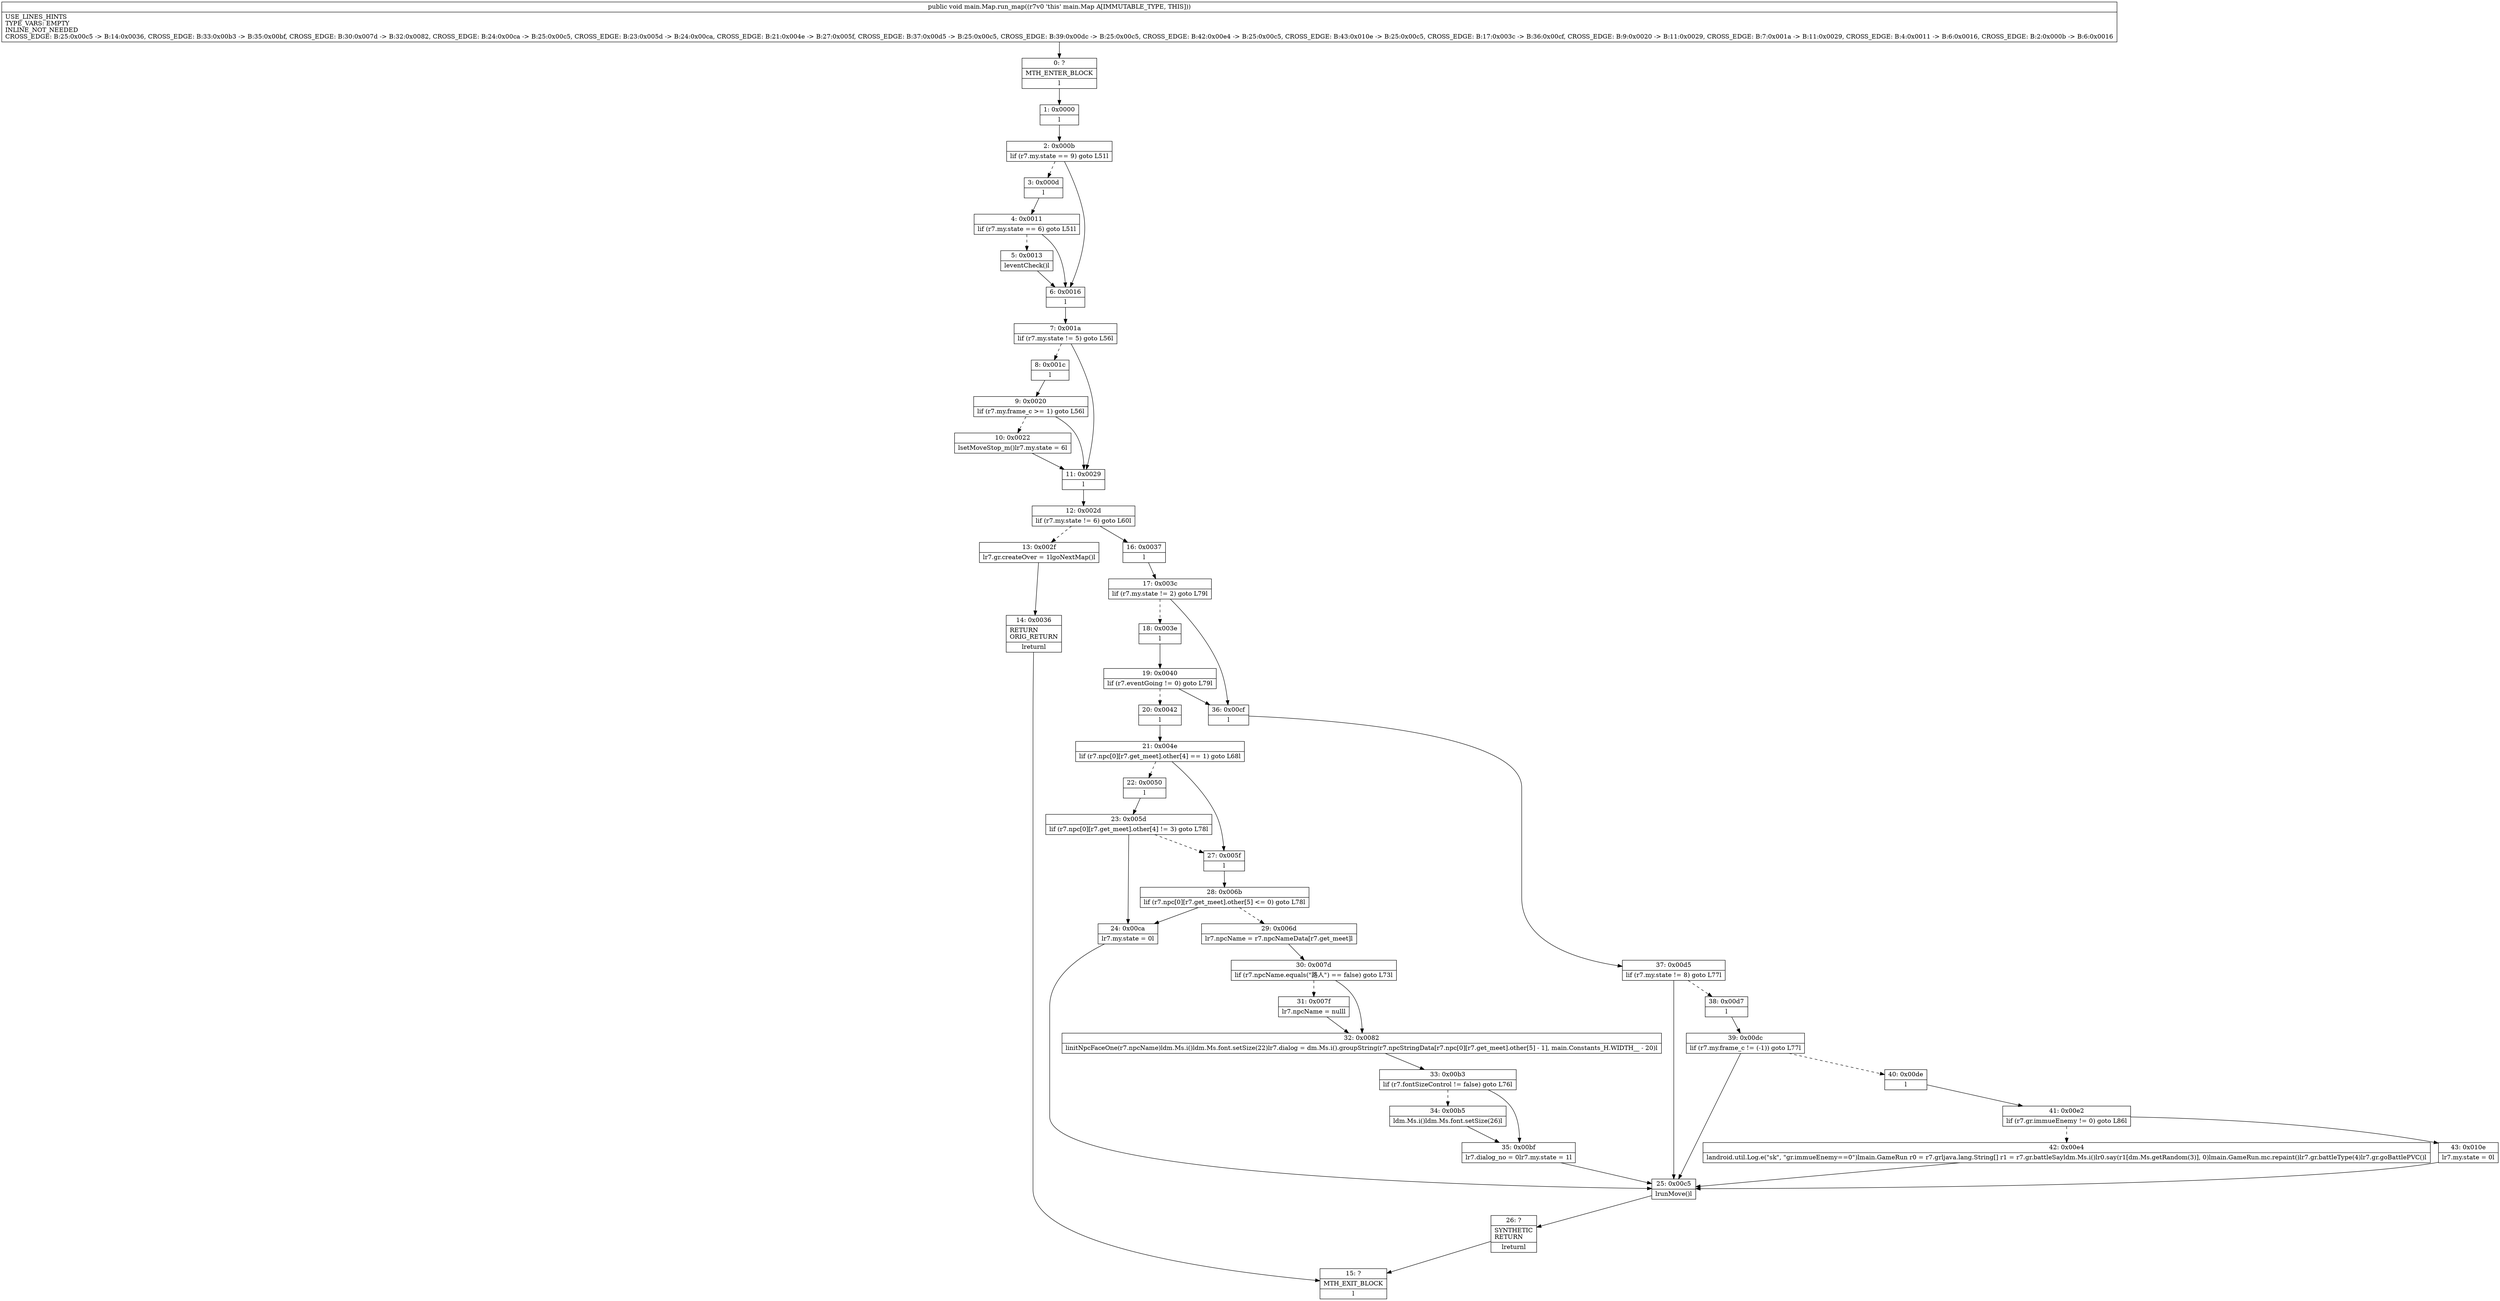digraph "CFG formain.Map.run_map()V" {
Node_0 [shape=record,label="{0\:\ ?|MTH_ENTER_BLOCK\l|l}"];
Node_1 [shape=record,label="{1\:\ 0x0000|l}"];
Node_2 [shape=record,label="{2\:\ 0x000b|lif (r7.my.state == 9) goto L51l}"];
Node_3 [shape=record,label="{3\:\ 0x000d|l}"];
Node_4 [shape=record,label="{4\:\ 0x0011|lif (r7.my.state == 6) goto L51l}"];
Node_5 [shape=record,label="{5\:\ 0x0013|leventCheck()l}"];
Node_6 [shape=record,label="{6\:\ 0x0016|l}"];
Node_7 [shape=record,label="{7\:\ 0x001a|lif (r7.my.state != 5) goto L56l}"];
Node_8 [shape=record,label="{8\:\ 0x001c|l}"];
Node_9 [shape=record,label="{9\:\ 0x0020|lif (r7.my.frame_c \>= 1) goto L56l}"];
Node_10 [shape=record,label="{10\:\ 0x0022|lsetMoveStop_m()lr7.my.state = 6l}"];
Node_11 [shape=record,label="{11\:\ 0x0029|l}"];
Node_12 [shape=record,label="{12\:\ 0x002d|lif (r7.my.state != 6) goto L60l}"];
Node_13 [shape=record,label="{13\:\ 0x002f|lr7.gr.createOver = 1lgoNextMap()l}"];
Node_14 [shape=record,label="{14\:\ 0x0036|RETURN\lORIG_RETURN\l|lreturnl}"];
Node_15 [shape=record,label="{15\:\ ?|MTH_EXIT_BLOCK\l|l}"];
Node_16 [shape=record,label="{16\:\ 0x0037|l}"];
Node_17 [shape=record,label="{17\:\ 0x003c|lif (r7.my.state != 2) goto L79l}"];
Node_18 [shape=record,label="{18\:\ 0x003e|l}"];
Node_19 [shape=record,label="{19\:\ 0x0040|lif (r7.eventGoing != 0) goto L79l}"];
Node_20 [shape=record,label="{20\:\ 0x0042|l}"];
Node_21 [shape=record,label="{21\:\ 0x004e|lif (r7.npc[0][r7.get_meet].other[4] == 1) goto L68l}"];
Node_22 [shape=record,label="{22\:\ 0x0050|l}"];
Node_23 [shape=record,label="{23\:\ 0x005d|lif (r7.npc[0][r7.get_meet].other[4] != 3) goto L78l}"];
Node_24 [shape=record,label="{24\:\ 0x00ca|lr7.my.state = 0l}"];
Node_25 [shape=record,label="{25\:\ 0x00c5|lrunMove()l}"];
Node_26 [shape=record,label="{26\:\ ?|SYNTHETIC\lRETURN\l|lreturnl}"];
Node_27 [shape=record,label="{27\:\ 0x005f|l}"];
Node_28 [shape=record,label="{28\:\ 0x006b|lif (r7.npc[0][r7.get_meet].other[5] \<= 0) goto L78l}"];
Node_29 [shape=record,label="{29\:\ 0x006d|lr7.npcName = r7.npcNameData[r7.get_meet]l}"];
Node_30 [shape=record,label="{30\:\ 0x007d|lif (r7.npcName.equals(\"路人\") == false) goto L73l}"];
Node_31 [shape=record,label="{31\:\ 0x007f|lr7.npcName = nulll}"];
Node_32 [shape=record,label="{32\:\ 0x0082|linitNpcFaceOne(r7.npcName)ldm.Ms.i()ldm.Ms.font.setSize(22)lr7.dialog = dm.Ms.i().groupString(r7.npcStringData[r7.npc[0][r7.get_meet].other[5] \- 1], main.Constants_H.WIDTH__ \- 20)l}"];
Node_33 [shape=record,label="{33\:\ 0x00b3|lif (r7.fontSizeControl != false) goto L76l}"];
Node_34 [shape=record,label="{34\:\ 0x00b5|ldm.Ms.i()ldm.Ms.font.setSize(26)l}"];
Node_35 [shape=record,label="{35\:\ 0x00bf|lr7.dialog_no = 0lr7.my.state = 1l}"];
Node_36 [shape=record,label="{36\:\ 0x00cf|l}"];
Node_37 [shape=record,label="{37\:\ 0x00d5|lif (r7.my.state != 8) goto L77l}"];
Node_38 [shape=record,label="{38\:\ 0x00d7|l}"];
Node_39 [shape=record,label="{39\:\ 0x00dc|lif (r7.my.frame_c != (\-1)) goto L77l}"];
Node_40 [shape=record,label="{40\:\ 0x00de|l}"];
Node_41 [shape=record,label="{41\:\ 0x00e2|lif (r7.gr.immueEnemy != 0) goto L86l}"];
Node_42 [shape=record,label="{42\:\ 0x00e4|landroid.util.Log.e(\"sk\", \"gr.immueEnemy==0\")lmain.GameRun r0 = r7.grljava.lang.String[] r1 = r7.gr.battleSayldm.Ms.i()lr0.say(r1[dm.Ms.getRandom(3)], 0)lmain.GameRun.mc.repaint()lr7.gr.battleType(4)lr7.gr.goBattlePVC()l}"];
Node_43 [shape=record,label="{43\:\ 0x010e|lr7.my.state = 0l}"];
MethodNode[shape=record,label="{public void main.Map.run_map((r7v0 'this' main.Map A[IMMUTABLE_TYPE, THIS]))  | USE_LINES_HINTS\lTYPE_VARS: EMPTY\lINLINE_NOT_NEEDED\lCROSS_EDGE: B:25:0x00c5 \-\> B:14:0x0036, CROSS_EDGE: B:33:0x00b3 \-\> B:35:0x00bf, CROSS_EDGE: B:30:0x007d \-\> B:32:0x0082, CROSS_EDGE: B:24:0x00ca \-\> B:25:0x00c5, CROSS_EDGE: B:23:0x005d \-\> B:24:0x00ca, CROSS_EDGE: B:21:0x004e \-\> B:27:0x005f, CROSS_EDGE: B:37:0x00d5 \-\> B:25:0x00c5, CROSS_EDGE: B:39:0x00dc \-\> B:25:0x00c5, CROSS_EDGE: B:42:0x00e4 \-\> B:25:0x00c5, CROSS_EDGE: B:43:0x010e \-\> B:25:0x00c5, CROSS_EDGE: B:17:0x003c \-\> B:36:0x00cf, CROSS_EDGE: B:9:0x0020 \-\> B:11:0x0029, CROSS_EDGE: B:7:0x001a \-\> B:11:0x0029, CROSS_EDGE: B:4:0x0011 \-\> B:6:0x0016, CROSS_EDGE: B:2:0x000b \-\> B:6:0x0016\l}"];
MethodNode -> Node_0;
Node_0 -> Node_1;
Node_1 -> Node_2;
Node_2 -> Node_3[style=dashed];
Node_2 -> Node_6;
Node_3 -> Node_4;
Node_4 -> Node_5[style=dashed];
Node_4 -> Node_6;
Node_5 -> Node_6;
Node_6 -> Node_7;
Node_7 -> Node_8[style=dashed];
Node_7 -> Node_11;
Node_8 -> Node_9;
Node_9 -> Node_10[style=dashed];
Node_9 -> Node_11;
Node_10 -> Node_11;
Node_11 -> Node_12;
Node_12 -> Node_13[style=dashed];
Node_12 -> Node_16;
Node_13 -> Node_14;
Node_14 -> Node_15;
Node_16 -> Node_17;
Node_17 -> Node_18[style=dashed];
Node_17 -> Node_36;
Node_18 -> Node_19;
Node_19 -> Node_20[style=dashed];
Node_19 -> Node_36;
Node_20 -> Node_21;
Node_21 -> Node_22[style=dashed];
Node_21 -> Node_27;
Node_22 -> Node_23;
Node_23 -> Node_27[style=dashed];
Node_23 -> Node_24;
Node_24 -> Node_25;
Node_25 -> Node_26;
Node_26 -> Node_15;
Node_27 -> Node_28;
Node_28 -> Node_29[style=dashed];
Node_28 -> Node_24;
Node_29 -> Node_30;
Node_30 -> Node_31[style=dashed];
Node_30 -> Node_32;
Node_31 -> Node_32;
Node_32 -> Node_33;
Node_33 -> Node_34[style=dashed];
Node_33 -> Node_35;
Node_34 -> Node_35;
Node_35 -> Node_25;
Node_36 -> Node_37;
Node_37 -> Node_25;
Node_37 -> Node_38[style=dashed];
Node_38 -> Node_39;
Node_39 -> Node_25;
Node_39 -> Node_40[style=dashed];
Node_40 -> Node_41;
Node_41 -> Node_42[style=dashed];
Node_41 -> Node_43;
Node_42 -> Node_25;
Node_43 -> Node_25;
}

